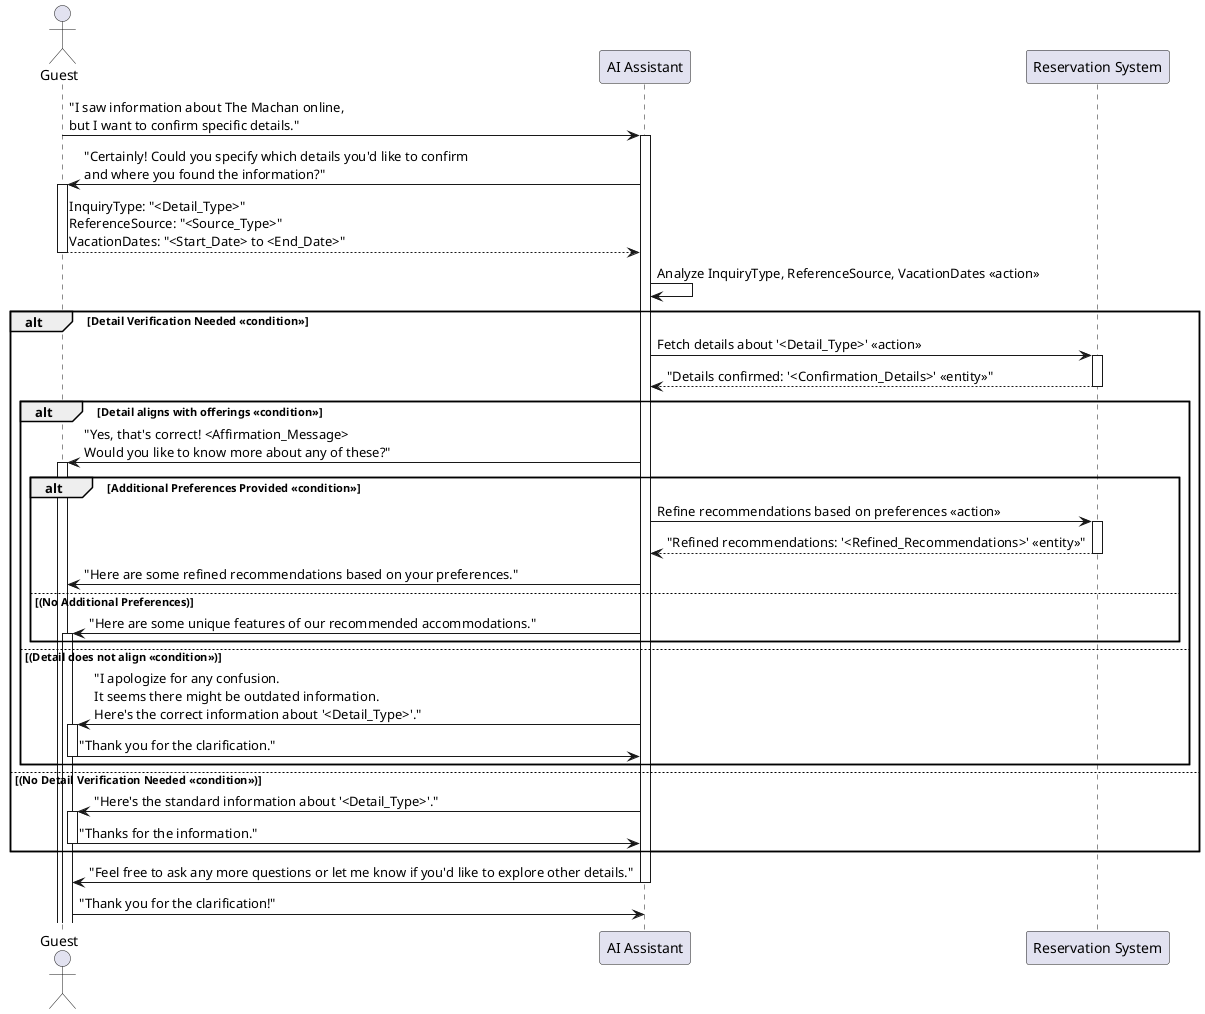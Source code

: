 @startuml
' Define participants
actor Guest
participant "AI Assistant" as Assistant
participant "Reservation System" as System

' Start of the interaction
Guest -> Assistant: "I saw information about The Machan online,\nbut I want to confirm specific details."
activate Assistant

' Action: Collect InquiryType, ReferenceSource, VacationDates
Assistant -> Guest: "Certainly! Could you specify which details you'd like to confirm\nand where you found the information?"
activate Guest

' Guest provides InquiryType, ReferenceSource, VacationDates
Guest --> Assistant: InquiryType: "<Detail_Type>"\nReferenceSource: "<Source_Type>"\nVacationDates: "<Start_Date> to <End_Date>"
deactivate Guest

' Action: Analyze Information
Assistant -> Assistant: Analyze InquiryType, ReferenceSource, VacationDates <<action>>

' Condition: Detail Verification Needed
alt Detail Verification Needed <<condition>>
    ' Action: Provide Confirmation
    Assistant -> System: Fetch details about '<Detail_Type>' <<action>>
    activate System
    System --> Assistant: "Details confirmed: '<Confirmation_Details>' <<entity>>"
    deactivate System
    
    ' Condition: Detail aligns with offerings
    alt Detail aligns with offerings <<condition>>
        ' Action: Affirm and Offer More Information
        Assistant -> Guest: "Yes, that's correct! <Affirmation_Message>\nWould you like to know more about any of these?"
        activate Guest
        
        ' Condition: Additional Preferences Provided
        alt Additional Preferences Provided <<condition>>
            ' Action: Refine Recommendations
            Assistant -> System: Refine recommendations based on preferences <<action>>
            activate System
            System --> Assistant: "Refined recommendations: '<Refined_Recommendations>' <<entity>>"
            deactivate System
            
            Assistant -> Guest: "Here are some refined recommendations based on your preferences."
        else (No Additional Preferences)
            ' Action: Highlight Unique Features
            Assistant -> Guest: "Here are some unique features of our recommended accommodations."
            activate Guest
        end alt
    else (Detail does not align <<condition>>)
        ' Action: Clarify or Correct Information
        Assistant -> Guest: "I apologize for any confusion.\nIt seems there might be outdated information.\nHere's the correct information about '<Detail_Type>'."
        activate Guest
        
        Guest -> Assistant: "Thank you for the clarification."
        deactivate Guest
    end alt
else (No Detail Verification Needed <<condition>>)
    ' Action: Provide Standard Information
    Assistant -> Guest: "Here's the standard information about '<Detail_Type>'."
    activate Guest
    
    Guest -> Assistant: "Thanks for the information."
    deactivate Guest
end alt

' Action: Encourage Further Exploration
Assistant -> Guest: "Feel free to ask any more questions or let me know if you'd like to explore other details."
deactivate Assistant

' Final State: Guest feels assured
Guest -> Assistant: "Thank you for the clarification!"
@enduml



## **2. Seeking Personalized Recommendations**

### **Guest Intent:** "I have specific preferences and need personalized accommodation suggestions."

**Entities:**

- **Preferences**
    - **Type:** List of Strings
    - **Purpose:** Capture the guest's specific preferences.
    - **Possible Values:** "Private pool", "Secluded location", "Luxury amenities", "Family-friendly"
- **GroupSize**
    - **Type:** Integer
    - **Purpose:** Number of guests.
    - **Possible Values:** 1 to 10+
- **DestinationInterest**
    - **Type:** String
    - **Purpose:** Preferred locations.
    - **Possible Values:** "Lonavala", "Western Ghats", etc.

**Conditions:**

- **Preference Alignment**
    - **Description:** Ensure recommendations match guest preferences.
    - **Related Entities:** Preferences, GroupSize
- **Availability Check**
    - **Description:** Verify if preferred accommodations are available.
    - **Related Entities:** DestinationInterest, VacationDates

**Actions:**

- **Provide Tailored Recommendations**
    - **Description:** Suggest accommodations that align with the guest's preferences.
    - **Required Entities:** Preferences, GroupSize
- **Highlight Unique Features**
    - **Description:** Emphasize features that make recommendations stand out.
    - **Required Entities:** Preferences
- **Invite to Discuss Further**
    - **Description:** Encourage the guest to ask more questions or provide additional preferences.
    - **Required Entities:** None

**Conversation Flow:**

1. **Guest Expresses Need for Personalized Suggestions**
    - Entities Collected: Preferences, GroupSize
2. **AI Provides Tailored Recommendations**
    - Action: Suggest accommodations like the Starlight Machan for private pools.
3. **IF** Additional Preferences are provided **THEN**
    - Action: Refine recommendations accordingly.
4. **ELSE**
    - Action: Highlight unique features of suggested accommodations.
5. **Final State:**
    - Guest receives personalized accommodation options that meet their specific needs.

**Evidence from Transcripts:**

- *"I'm looking for a place with a private plunge pool and panoramic views for my honeymoon."*
    
    (Imagined example based on meeting insights)
    

---
